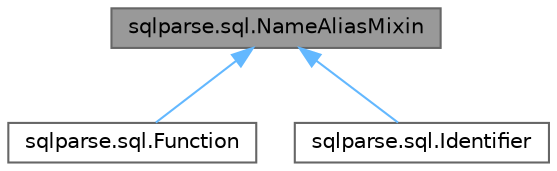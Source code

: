 digraph "sqlparse.sql.NameAliasMixin"
{
 // LATEX_PDF_SIZE
  bgcolor="transparent";
  edge [fontname=Helvetica,fontsize=10,labelfontname=Helvetica,labelfontsize=10];
  node [fontname=Helvetica,fontsize=10,shape=box,height=0.2,width=0.4];
  Node1 [id="Node000001",label="sqlparse.sql.NameAliasMixin",height=0.2,width=0.4,color="gray40", fillcolor="grey60", style="filled", fontcolor="black",tooltip=" "];
  Node1 -> Node2 [id="edge1_Node000001_Node000002",dir="back",color="steelblue1",style="solid",tooltip=" "];
  Node2 [id="Node000002",label="sqlparse.sql.Function",height=0.2,width=0.4,color="gray40", fillcolor="white", style="filled",URL="$classsqlparse_1_1sql_1_1_function.html",tooltip=" "];
  Node1 -> Node3 [id="edge2_Node000001_Node000003",dir="back",color="steelblue1",style="solid",tooltip=" "];
  Node3 [id="Node000003",label="sqlparse.sql.Identifier",height=0.2,width=0.4,color="gray40", fillcolor="white", style="filled",URL="$classsqlparse_1_1sql_1_1_identifier.html",tooltip=" "];
}
